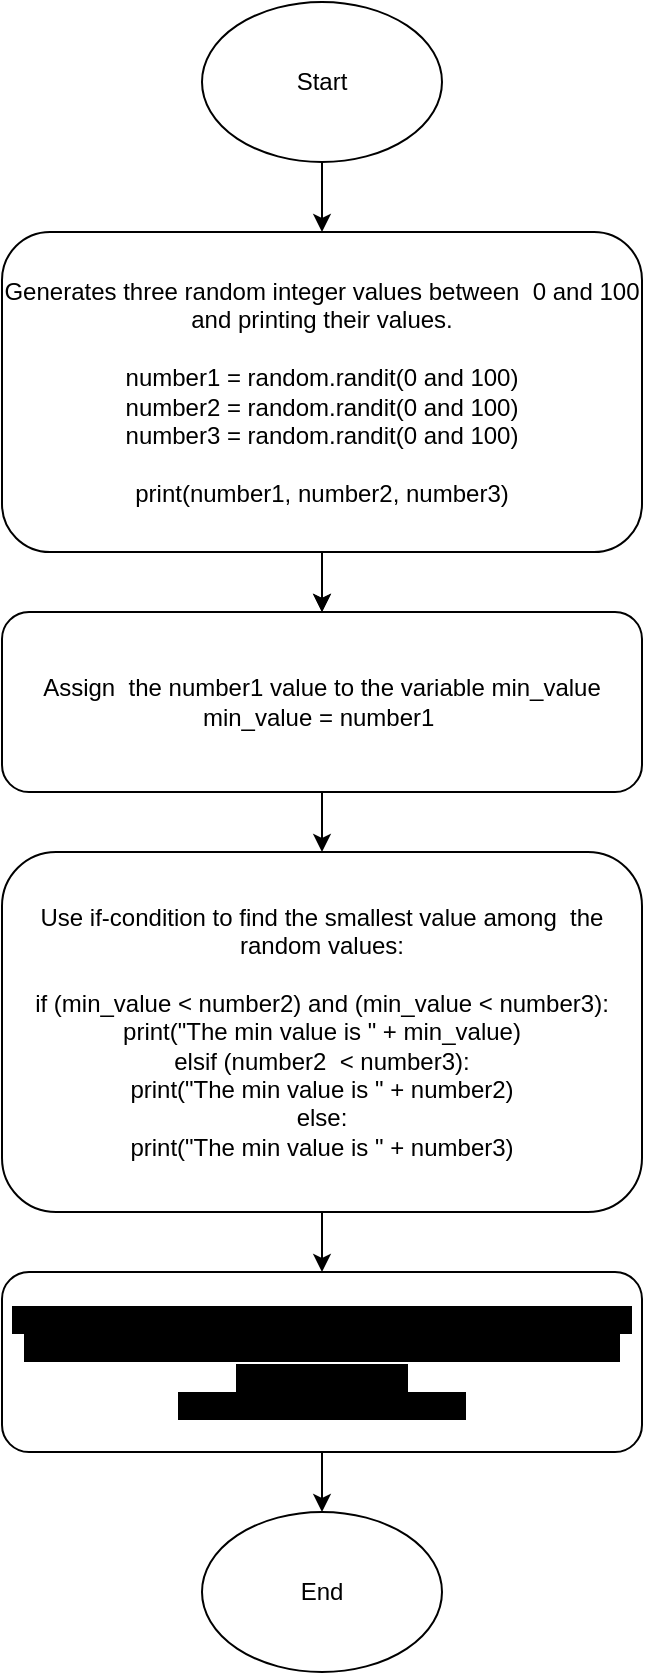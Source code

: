<mxfile>
    <diagram id="w8sKfRcFDjRF3g0k4Wx3" name="Page-1">
        <mxGraphModel dx="440" dy="1615" grid="1" gridSize="10" guides="1" tooltips="1" connect="1" arrows="1" fold="1" page="1" pageScale="1" pageWidth="850" pageHeight="1100" math="0" shadow="0">
            <root>
                <mxCell id="0"/>
                <mxCell id="1" parent="0"/>
                <mxCell id="10" style="edgeStyle=none;html=1;entryX=0.5;entryY=0;entryDx=0;entryDy=0;" edge="1" parent="1" source="2" target="3">
                    <mxGeometry relative="1" as="geometry"/>
                </mxCell>
                <mxCell id="16" value="" style="edgeStyle=none;html=1;" edge="1" parent="1" source="2" target="3">
                    <mxGeometry relative="1" as="geometry"/>
                </mxCell>
                <mxCell id="2" value="Generates three random integer values between&amp;nbsp; 0 and 100 and printing their values.&lt;br&gt;&lt;br&gt;number1 = random.randit(0 and 100)&lt;br&gt;number2 = random.randit(0 and 100)&lt;br&gt;number3 = random.randit(0 and 100)&lt;br&gt;&lt;br&gt;print(number1, number2, number3)&lt;br&gt;" style="rounded=1;whiteSpace=wrap;html=1;" vertex="1" parent="1">
                    <mxGeometry x="40" y="40" width="320" height="160" as="geometry"/>
                </mxCell>
                <mxCell id="11" style="edgeStyle=none;html=1;" edge="1" parent="1" source="3">
                    <mxGeometry relative="1" as="geometry">
                        <mxPoint x="200" y="350" as="targetPoint"/>
                    </mxGeometry>
                </mxCell>
                <mxCell id="3" value="Assign&amp;nbsp; the number1 value to the variable min_value&lt;br&gt;min_value = number1&amp;nbsp;" style="rounded=1;whiteSpace=wrap;html=1;" vertex="1" parent="1">
                    <mxGeometry x="40" y="230" width="320" height="90" as="geometry"/>
                </mxCell>
                <mxCell id="5" style="edgeStyle=none;html=1;exitX=0.5;exitY=1;exitDx=0;exitDy=0;" edge="1" parent="1" source="4">
                    <mxGeometry relative="1" as="geometry">
                        <mxPoint x="200" y="470" as="targetPoint"/>
                    </mxGeometry>
                </mxCell>
                <mxCell id="12" style="edgeStyle=none;html=1;" edge="1" parent="1" source="4">
                    <mxGeometry relative="1" as="geometry">
                        <mxPoint x="200" y="560" as="targetPoint"/>
                    </mxGeometry>
                </mxCell>
                <mxCell id="4" value="Use if-condition to find the smallest value among&amp;nbsp; the random values:&lt;br&gt;&lt;br&gt;if (min_value &amp;lt; number2) and (min_value &amp;lt; number3):&lt;br&gt;print(&quot;The min value is &quot; + min_value)&lt;br&gt;elsif (number2&amp;nbsp; &amp;lt; number3):&lt;br&gt;print(&quot;The min value is &quot; + number2)&lt;br&gt;else:&lt;br&gt;print(&quot;The min value is &quot; + number3)" style="rounded=1;whiteSpace=wrap;html=1;" vertex="1" parent="1">
                    <mxGeometry x="40" y="350" width="320" height="180" as="geometry"/>
                </mxCell>
                <mxCell id="13" style="edgeStyle=none;html=1;" edge="1" parent="1" source="6">
                    <mxGeometry relative="1" as="geometry">
                        <mxPoint x="200" y="680" as="targetPoint"/>
                    </mxGeometry>
                </mxCell>
                <mxCell id="6" value="&lt;span style=&quot;background-color: rgb(0, 0, 0);&quot;&gt;The output will be the three random integer values and the smallest number out of the three random integer values.&lt;/span&gt;&lt;br&gt;&lt;span style=&quot;background-color: rgb(0, 0, 0);&quot;&gt;output: 33 45 67&lt;/span&gt;&lt;br&gt;&lt;span style=&quot;background-color: rgb(0, 0, 0);&quot;&gt;output: The min value is 33&lt;/span&gt;" style="rounded=1;whiteSpace=wrap;html=1;" vertex="1" parent="1">
                    <mxGeometry x="40" y="560" width="320" height="90" as="geometry"/>
                </mxCell>
                <mxCell id="7" value="Text" style="text;html=1;align=center;verticalAlign=middle;resizable=0;points=[];autosize=1;strokeColor=none;fillColor=none;" vertex="1" parent="1">
                    <mxGeometry x="175" y="-25" width="50" height="30" as="geometry"/>
                </mxCell>
                <mxCell id="9" style="edgeStyle=none;html=1;entryX=0.5;entryY=0;entryDx=0;entryDy=0;" edge="1" parent="1" source="8" target="2">
                    <mxGeometry relative="1" as="geometry"/>
                </mxCell>
                <mxCell id="8" value="Start" style="ellipse;whiteSpace=wrap;html=1;" vertex="1" parent="1">
                    <mxGeometry x="140" y="-75" width="120" height="80" as="geometry"/>
                </mxCell>
                <mxCell id="14" value="End" style="ellipse;whiteSpace=wrap;html=1;" vertex="1" parent="1">
                    <mxGeometry x="140" y="680" width="120" height="80" as="geometry"/>
                </mxCell>
            </root>
        </mxGraphModel>
    </diagram>
</mxfile>